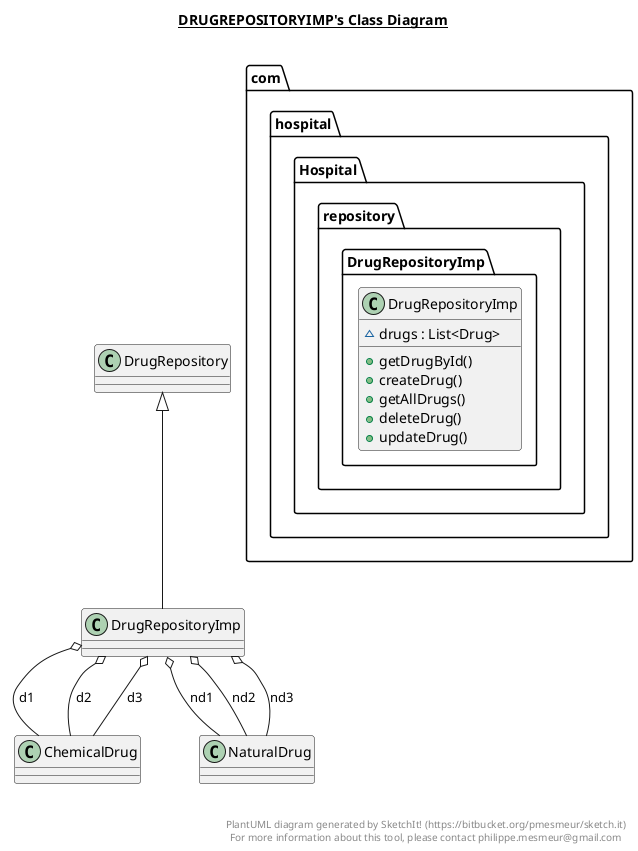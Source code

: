 @startuml

title __DRUGREPOSITORYIMP's Class Diagram__\n

  package com.hospital.Hospital {
    package com.hospital.Hospital.repository.DrugRepositoryImp {
      class DrugRepositoryImp {
          ~ drugs : List<Drug>
          + getDrugById()
          + createDrug()
          + getAllDrugs()
          + deleteDrug()
          + updateDrug()
      }
    }
  }
  

  DrugRepositoryImp -up-|> DrugRepository
  DrugRepositoryImp o-- ChemicalDrug : d1
  DrugRepositoryImp o-- ChemicalDrug : d2
  DrugRepositoryImp o-- ChemicalDrug : d3
  DrugRepositoryImp o-- NaturalDrug : nd1
  DrugRepositoryImp o-- NaturalDrug : nd2
  DrugRepositoryImp o-- NaturalDrug : nd3


right footer


PlantUML diagram generated by SketchIt! (https://bitbucket.org/pmesmeur/sketch.it)
For more information about this tool, please contact philippe.mesmeur@gmail.com
endfooter

@enduml
